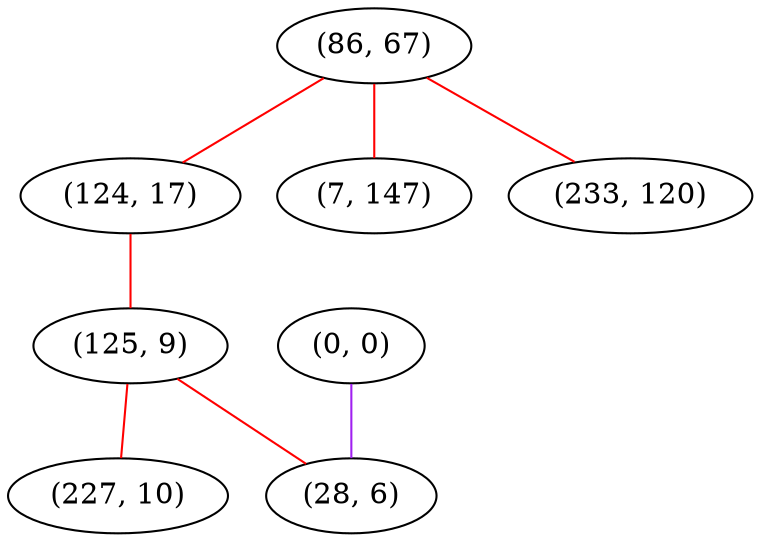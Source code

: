 graph "" {
"(86, 67)";
"(0, 0)";
"(124, 17)";
"(125, 9)";
"(227, 10)";
"(7, 147)";
"(233, 120)";
"(28, 6)";
"(86, 67)" -- "(7, 147)"  [color=red, key=0, weight=1];
"(86, 67)" -- "(233, 120)"  [color=red, key=0, weight=1];
"(86, 67)" -- "(124, 17)"  [color=red, key=0, weight=1];
"(0, 0)" -- "(28, 6)"  [color=purple, key=0, weight=4];
"(124, 17)" -- "(125, 9)"  [color=red, key=0, weight=1];
"(125, 9)" -- "(227, 10)"  [color=red, key=0, weight=1];
"(125, 9)" -- "(28, 6)"  [color=red, key=0, weight=1];
}
